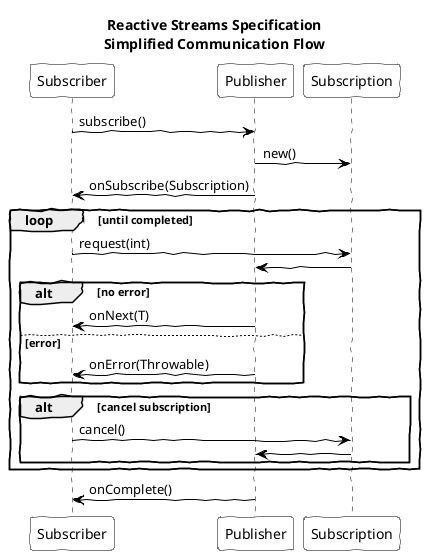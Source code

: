 @startuml

title Reactive Streams Specification\nSimplified Communication Flow
skinparam handwritten true

skinparam sequence {
	ArrowColor black
	ActorBorderColor black
	LifeLineBorderColor black
	LifeLineBackgroundColor black

	ParticipantBorderColor black
	ParticipantBackgroundColor white
	ParticipantFontColor black
}

Subscriber -> Publisher : subscribe()
Publisher -> Subscription : new()
Publisher -> Subscriber : onSubscribe(Subscription)
loop until completed
 Subscriber -> Subscription : request(int)
 Subscription -> Publisher
 alt no error
 Publisher -> Subscriber : onNext(T)
 else error
 Publisher -> Subscriber : onError(Throwable)
 end

 alt cancel subscription
 Subscriber -> Subscription : cancel()
 Subscription -> Publisher
 end
end
Publisher -> Subscriber : onComplete()

@enduml